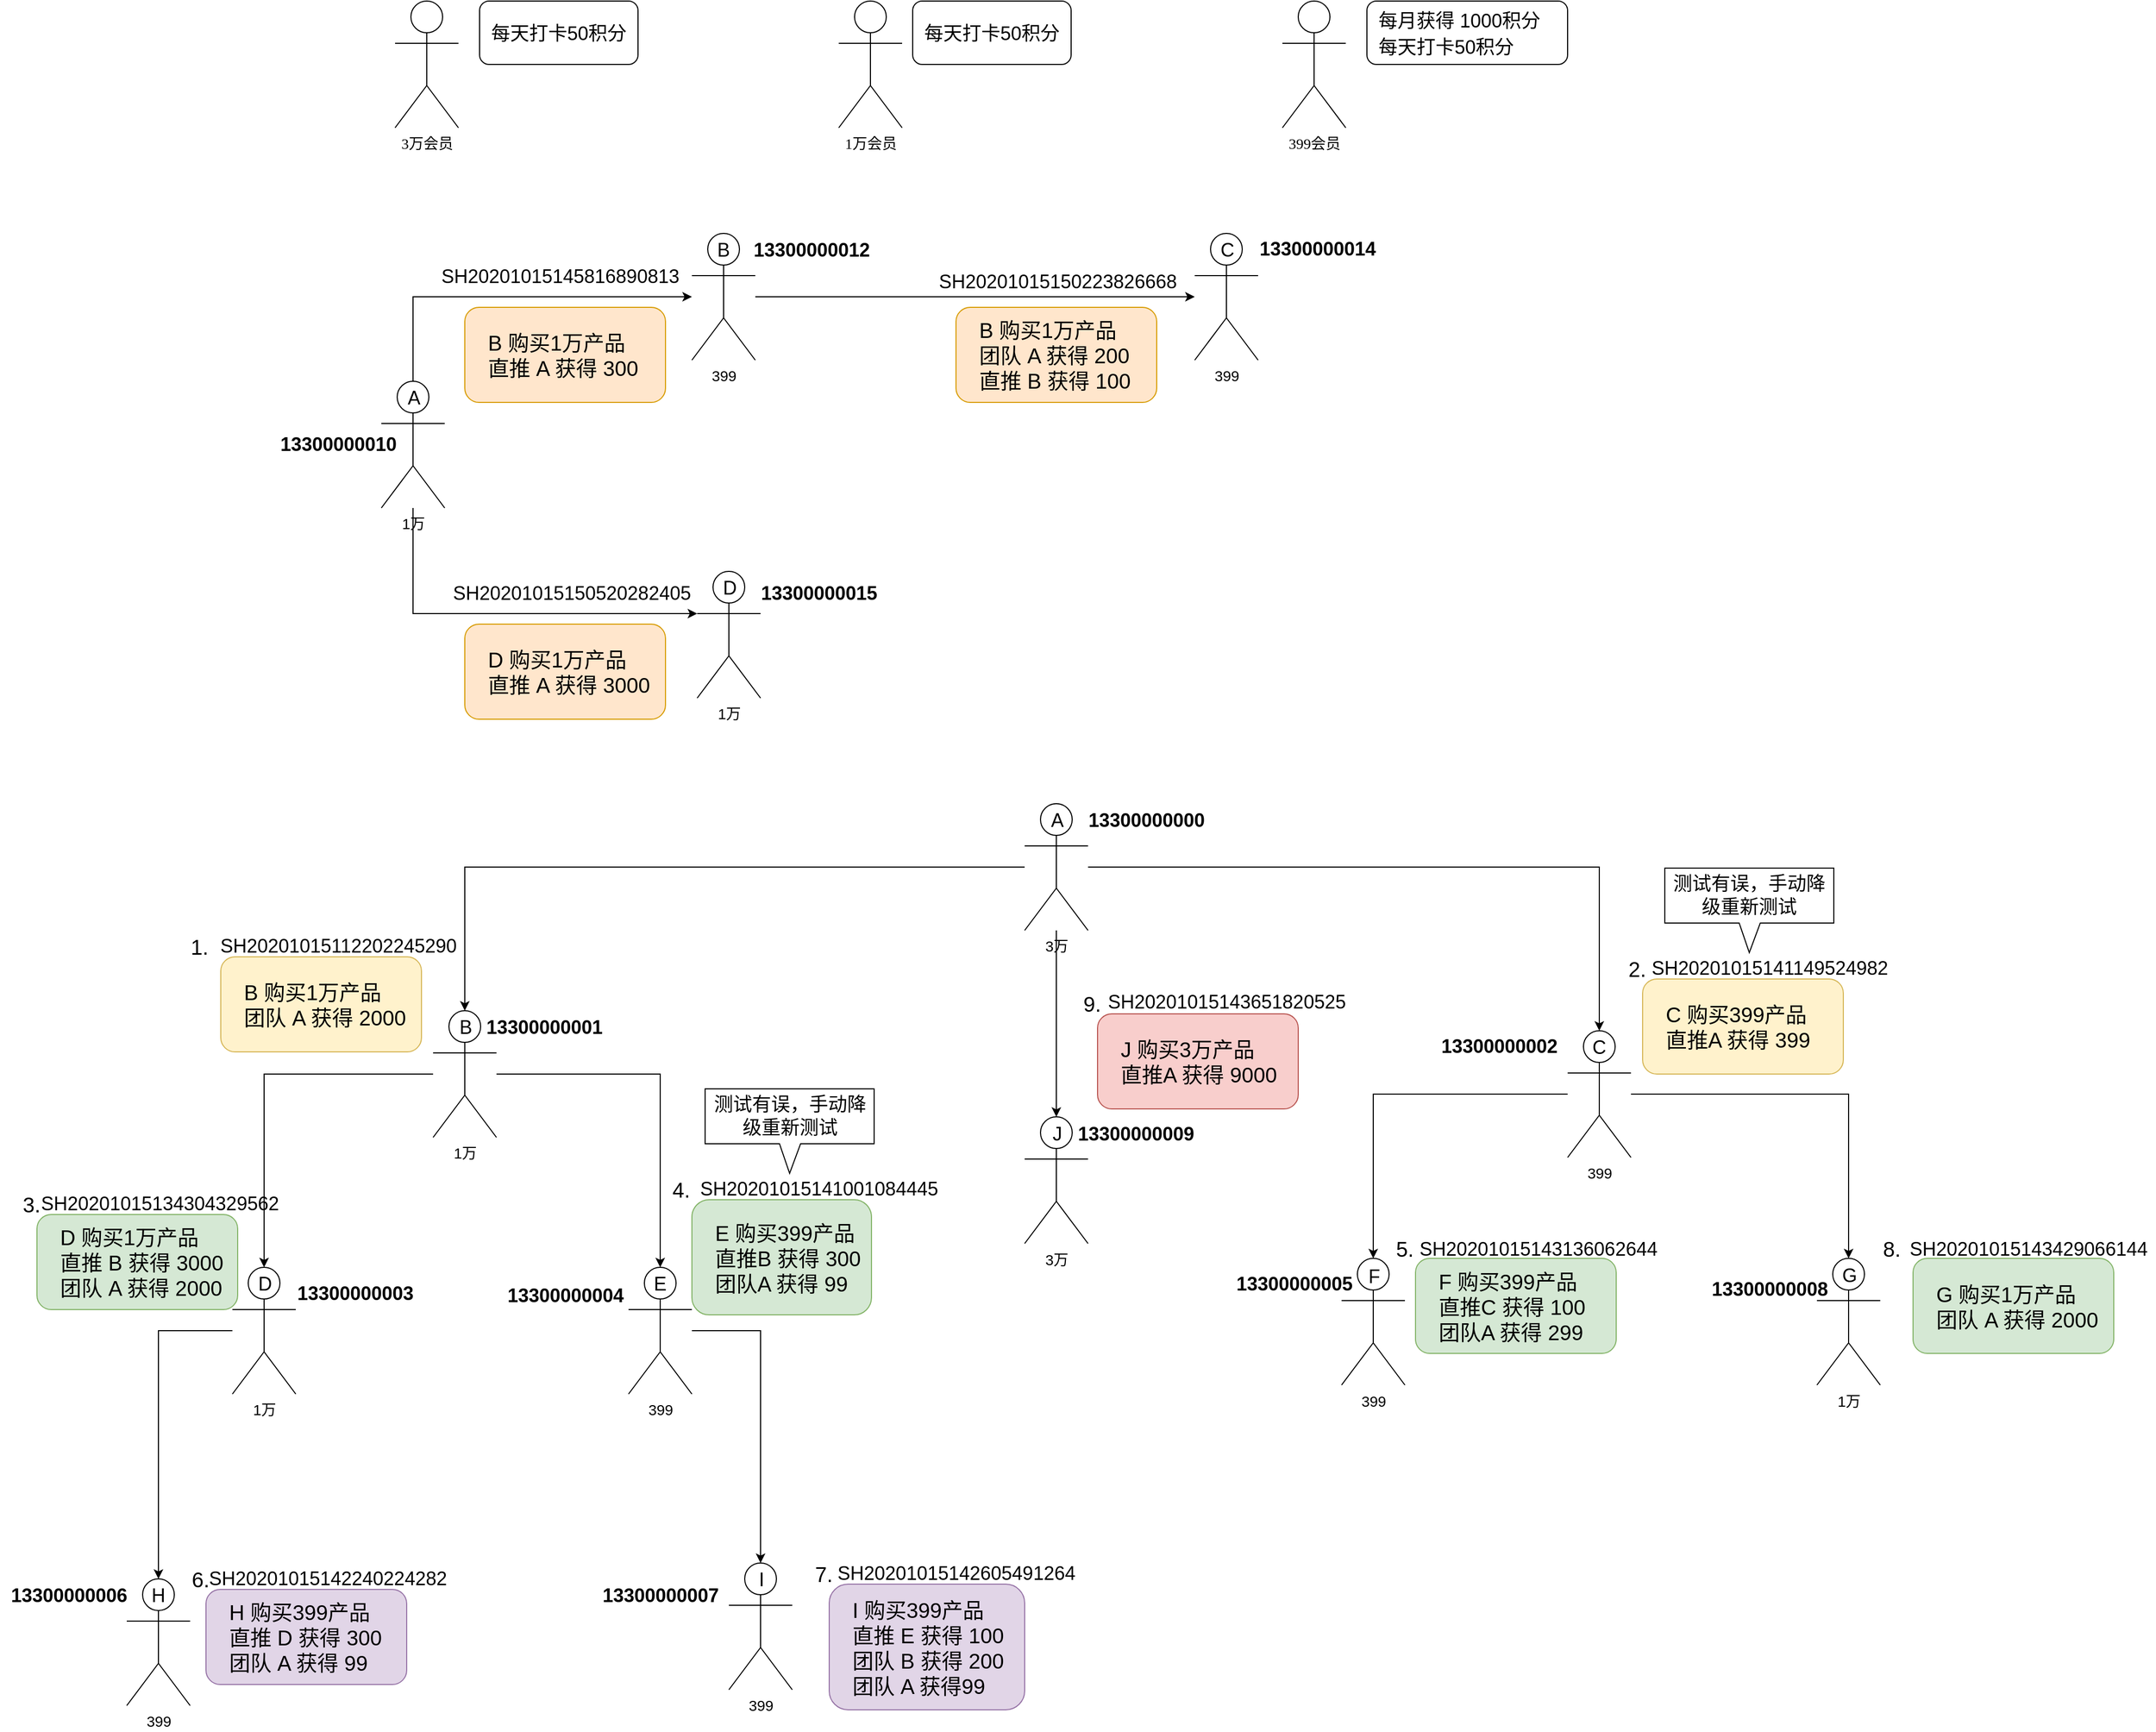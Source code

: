 <mxfile version="13.7.5" type="github">
  <diagram id="7nSo9XSUbkOztDkDhjZS" name="第 1 页">
    <mxGraphModel dx="2249" dy="1345" grid="1" gridSize="10" guides="1" tooltips="1" connect="1" arrows="1" fold="1" page="1" pageScale="1" pageWidth="827" pageHeight="583" math="0" shadow="0">
      <root>
        <mxCell id="0" />
        <mxCell id="1" parent="0" />
        <mxCell id="9olRrJjh9QZigTU5JMxW-1" value="&lt;span lang=&quot;EN-US&quot; style=&quot;font-size: 10.5pt ; font-family: &amp;#34;calibri&amp;#34; , &amp;#34;sans-serif&amp;#34;&quot;&gt;3&lt;/span&gt;&lt;span style=&quot;font-size: 10.5pt&quot;&gt;万会员&lt;/span&gt;" style="shape=umlActor;verticalLabelPosition=bottom;verticalAlign=top;html=1;outlineConnect=0;" parent="1" vertex="1">
          <mxGeometry x="274" y="-480" width="60" height="120" as="geometry" />
        </mxCell>
        <mxCell id="9olRrJjh9QZigTU5JMxW-2" value="&lt;span lang=&quot;EN-US&quot; style=&quot;font-size: 10.5pt ; font-family: &amp;#34;calibri&amp;#34; , &amp;#34;sans-serif&amp;#34;&quot;&gt;1&lt;/span&gt;&lt;span style=&quot;font-size: 10.5pt&quot;&gt;万会员&lt;/span&gt;" style="shape=umlActor;verticalLabelPosition=bottom;verticalAlign=top;html=1;outlineConnect=0;" parent="1" vertex="1">
          <mxGeometry x="694" y="-480" width="60" height="120" as="geometry" />
        </mxCell>
        <mxCell id="9olRrJjh9QZigTU5JMxW-3" value="&lt;span lang=&quot;EN-US&quot; style=&quot;font-size: 10.5pt ; font-family: &amp;#34;calibri&amp;#34; , &amp;#34;sans-serif&amp;#34;&quot;&gt;399&lt;/span&gt;&lt;span style=&quot;font-size: 10.5pt&quot;&gt;会员&lt;/span&gt;" style="shape=umlActor;verticalLabelPosition=bottom;verticalAlign=top;html=1;outlineConnect=0;" parent="1" vertex="1">
          <mxGeometry x="1114" y="-480" width="60" height="120" as="geometry" />
        </mxCell>
        <mxCell id="9olRrJjh9QZigTU5JMxW-47" value="" style="edgeStyle=orthogonalEdgeStyle;rounded=0;orthogonalLoop=1;jettySize=auto;html=1;fontColor=#000000;" parent="1" source="9olRrJjh9QZigTU5JMxW-45" target="9olRrJjh9QZigTU5JMxW-46" edge="1">
          <mxGeometry relative="1" as="geometry" />
        </mxCell>
        <mxCell id="9olRrJjh9QZigTU5JMxW-49" value="" style="edgeStyle=orthogonalEdgeStyle;rounded=0;orthogonalLoop=1;jettySize=auto;html=1;fontColor=#000000;" parent="1" source="9olRrJjh9QZigTU5JMxW-45" target="9olRrJjh9QZigTU5JMxW-48" edge="1">
          <mxGeometry relative="1" as="geometry" />
        </mxCell>
        <mxCell id="MjXQz9QSF1dvT8xX9M8X-8" value="" style="edgeStyle=orthogonalEdgeStyle;rounded=0;orthogonalLoop=1;jettySize=auto;html=1;fontSize=20;fontColor=#000000;" parent="1" source="9olRrJjh9QZigTU5JMxW-45" target="MjXQz9QSF1dvT8xX9M8X-7" edge="1">
          <mxGeometry relative="1" as="geometry" />
        </mxCell>
        <mxCell id="9olRrJjh9QZigTU5JMxW-45" value="&lt;font face=&quot;calibri, sans-serif&quot;&gt;&lt;span style=&quot;font-size: 14px&quot;&gt;3万&lt;/span&gt;&lt;/font&gt;" style="shape=umlActor;verticalLabelPosition=bottom;verticalAlign=top;html=1;outlineConnect=0;" parent="1" vertex="1">
          <mxGeometry x="870" y="280" width="60" height="120" as="geometry" />
        </mxCell>
        <mxCell id="9olRrJjh9QZigTU5JMxW-51" value="" style="edgeStyle=orthogonalEdgeStyle;rounded=0;orthogonalLoop=1;jettySize=auto;html=1;fontColor=#000000;" parent="1" source="9olRrJjh9QZigTU5JMxW-46" target="9olRrJjh9QZigTU5JMxW-50" edge="1">
          <mxGeometry relative="1" as="geometry" />
        </mxCell>
        <mxCell id="9olRrJjh9QZigTU5JMxW-53" value="" style="edgeStyle=orthogonalEdgeStyle;rounded=0;orthogonalLoop=1;jettySize=auto;html=1;fontColor=#000000;" parent="1" source="9olRrJjh9QZigTU5JMxW-46" target="9olRrJjh9QZigTU5JMxW-52" edge="1">
          <mxGeometry relative="1" as="geometry" />
        </mxCell>
        <mxCell id="9olRrJjh9QZigTU5JMxW-46" value="&lt;font face=&quot;calibri, sans-serif&quot;&gt;&lt;span style=&quot;font-size: 14px&quot;&gt;1万&lt;/span&gt;&lt;/font&gt;" style="shape=umlActor;verticalLabelPosition=bottom;verticalAlign=top;html=1;outlineConnect=0;" parent="1" vertex="1">
          <mxGeometry x="310" y="476" width="60" height="120" as="geometry" />
        </mxCell>
        <mxCell id="9olRrJjh9QZigTU5JMxW-55" value="" style="edgeStyle=orthogonalEdgeStyle;rounded=0;orthogonalLoop=1;jettySize=auto;html=1;fontColor=#000000;" parent="1" source="9olRrJjh9QZigTU5JMxW-48" target="9olRrJjh9QZigTU5JMxW-54" edge="1">
          <mxGeometry relative="1" as="geometry" />
        </mxCell>
        <mxCell id="9olRrJjh9QZigTU5JMxW-57" value="" style="edgeStyle=orthogonalEdgeStyle;rounded=0;orthogonalLoop=1;jettySize=auto;html=1;fontColor=#000000;" parent="1" source="9olRrJjh9QZigTU5JMxW-48" target="9olRrJjh9QZigTU5JMxW-56" edge="1">
          <mxGeometry relative="1" as="geometry" />
        </mxCell>
        <mxCell id="9olRrJjh9QZigTU5JMxW-48" value="&lt;font face=&quot;calibri, sans-serif&quot;&gt;&lt;span style=&quot;font-size: 14px&quot;&gt;399&lt;/span&gt;&lt;/font&gt;" style="shape=umlActor;verticalLabelPosition=bottom;verticalAlign=top;html=1;outlineConnect=0;" parent="1" vertex="1">
          <mxGeometry x="1384" y="495" width="60" height="120" as="geometry" />
        </mxCell>
        <mxCell id="9olRrJjh9QZigTU5JMxW-59" value="" style="edgeStyle=orthogonalEdgeStyle;rounded=0;orthogonalLoop=1;jettySize=auto;html=1;fontColor=#000000;" parent="1" source="9olRrJjh9QZigTU5JMxW-50" target="9olRrJjh9QZigTU5JMxW-58" edge="1">
          <mxGeometry relative="1" as="geometry" />
        </mxCell>
        <mxCell id="9olRrJjh9QZigTU5JMxW-50" value="&lt;font face=&quot;calibri, sans-serif&quot;&gt;&lt;span style=&quot;font-size: 14px&quot;&gt;1万&lt;/span&gt;&lt;/font&gt;" style="shape=umlActor;verticalLabelPosition=bottom;verticalAlign=top;html=1;outlineConnect=0;" parent="1" vertex="1">
          <mxGeometry x="120" y="719" width="60" height="120" as="geometry" />
        </mxCell>
        <mxCell id="9olRrJjh9QZigTU5JMxW-90" value="" style="edgeStyle=orthogonalEdgeStyle;rounded=0;orthogonalLoop=1;jettySize=auto;html=1;fontSize=20;fontColor=#000000;" parent="1" source="9olRrJjh9QZigTU5JMxW-52" target="9olRrJjh9QZigTU5JMxW-89" edge="1">
          <mxGeometry relative="1" as="geometry" />
        </mxCell>
        <mxCell id="9olRrJjh9QZigTU5JMxW-52" value="&lt;font face=&quot;calibri, sans-serif&quot;&gt;&lt;span style=&quot;font-size: 14px&quot;&gt;399&lt;/span&gt;&lt;/font&gt;" style="shape=umlActor;verticalLabelPosition=bottom;verticalAlign=top;html=1;outlineConnect=0;" parent="1" vertex="1">
          <mxGeometry x="495" y="719" width="60" height="120" as="geometry" />
        </mxCell>
        <mxCell id="9olRrJjh9QZigTU5JMxW-54" value="&lt;font face=&quot;calibri, sans-serif&quot;&gt;&lt;span style=&quot;font-size: 14px&quot;&gt;399&lt;/span&gt;&lt;/font&gt;" style="shape=umlActor;verticalLabelPosition=bottom;verticalAlign=top;html=1;outlineConnect=0;" parent="1" vertex="1">
          <mxGeometry x="1170" y="710.5" width="60" height="120" as="geometry" />
        </mxCell>
        <mxCell id="9olRrJjh9QZigTU5JMxW-56" value="&lt;font face=&quot;calibri, sans-serif&quot;&gt;&lt;span style=&quot;font-size: 14px&quot;&gt;1万&lt;/span&gt;&lt;/font&gt;" style="shape=umlActor;verticalLabelPosition=bottom;verticalAlign=top;html=1;outlineConnect=0;" parent="1" vertex="1">
          <mxGeometry x="1620" y="710.5" width="60" height="120" as="geometry" />
        </mxCell>
        <mxCell id="9olRrJjh9QZigTU5JMxW-58" value="&lt;font face=&quot;calibri, sans-serif&quot;&gt;&lt;span style=&quot;font-size: 14px&quot;&gt;399&lt;/span&gt;&lt;/font&gt;" style="shape=umlActor;verticalLabelPosition=bottom;verticalAlign=top;html=1;outlineConnect=0;" parent="1" vertex="1">
          <mxGeometry x="20" y="1014" width="60" height="120" as="geometry" />
        </mxCell>
        <mxCell id="9olRrJjh9QZigTU5JMxW-60" value="&lt;font style=&quot;font-size: 18px&quot;&gt;H&lt;/font&gt;" style="text;html=1;strokeColor=none;fillColor=none;align=center;verticalAlign=middle;whiteSpace=wrap;rounded=0;labelBackgroundColor=none;fontColor=#000000;" parent="1" vertex="1">
          <mxGeometry x="30" y="1020" width="40" height="20" as="geometry" />
        </mxCell>
        <mxCell id="9olRrJjh9QZigTU5JMxW-61" value="&lt;span style=&quot;font-size: 18px&quot;&gt;D&lt;/span&gt;" style="text;html=1;strokeColor=none;fillColor=none;align=center;verticalAlign=middle;whiteSpace=wrap;rounded=0;labelBackgroundColor=none;fontColor=#000000;" parent="1" vertex="1">
          <mxGeometry x="131" y="725" width="40" height="20" as="geometry" />
        </mxCell>
        <mxCell id="9olRrJjh9QZigTU5JMxW-62" value="&lt;span style=&quot;font-size: 18px&quot;&gt;E&lt;/span&gt;" style="text;html=1;strokeColor=none;fillColor=none;align=center;verticalAlign=middle;whiteSpace=wrap;rounded=0;labelBackgroundColor=none;fontColor=#000000;" parent="1" vertex="1">
          <mxGeometry x="505" y="725" width="40" height="20" as="geometry" />
        </mxCell>
        <mxCell id="9olRrJjh9QZigTU5JMxW-63" value="&lt;span style=&quot;font-size: 18px&quot;&gt;F&lt;/span&gt;" style="text;html=1;strokeColor=none;fillColor=none;align=center;verticalAlign=middle;whiteSpace=wrap;rounded=0;labelBackgroundColor=none;fontColor=#000000;" parent="1" vertex="1">
          <mxGeometry x="1181" y="717.5" width="40" height="20" as="geometry" />
        </mxCell>
        <mxCell id="9olRrJjh9QZigTU5JMxW-64" value="&lt;span style=&quot;font-size: 18px&quot;&gt;G&lt;/span&gt;" style="text;html=1;strokeColor=none;fillColor=none;align=center;verticalAlign=middle;whiteSpace=wrap;rounded=0;labelBackgroundColor=none;fontColor=#000000;" parent="1" vertex="1">
          <mxGeometry x="1631" y="716.5" width="40" height="20" as="geometry" />
        </mxCell>
        <mxCell id="9olRrJjh9QZigTU5JMxW-65" value="&lt;span style=&quot;font-size: 18px&quot;&gt;B&lt;/span&gt;" style="text;html=1;strokeColor=none;fillColor=none;align=center;verticalAlign=middle;whiteSpace=wrap;rounded=0;labelBackgroundColor=none;fontColor=#000000;" parent="1" vertex="1">
          <mxGeometry x="321" y="482" width="40" height="20" as="geometry" />
        </mxCell>
        <mxCell id="9olRrJjh9QZigTU5JMxW-66" value="&lt;span style=&quot;font-size: 18px&quot;&gt;C&lt;/span&gt;" style="text;html=1;strokeColor=none;fillColor=none;align=center;verticalAlign=middle;whiteSpace=wrap;rounded=0;labelBackgroundColor=none;fontColor=#000000;" parent="1" vertex="1">
          <mxGeometry x="1394" y="501" width="40" height="20" as="geometry" />
        </mxCell>
        <mxCell id="9olRrJjh9QZigTU5JMxW-67" value="&lt;span style=&quot;font-size: 18px&quot;&gt;A&lt;/span&gt;" style="text;html=1;strokeColor=none;fillColor=none;align=center;verticalAlign=middle;whiteSpace=wrap;rounded=0;labelBackgroundColor=none;fontColor=#000000;" parent="1" vertex="1">
          <mxGeometry x="881" y="286" width="40" height="20" as="geometry" />
        </mxCell>
        <mxCell id="9olRrJjh9QZigTU5JMxW-77" value="B 购买1万产品&lt;br&gt;团队 A 获得 2000" style="rounded=1;whiteSpace=wrap;html=1;labelBackgroundColor=none;fillColor=#fff2cc;align=left;fontSize=20;spacingLeft=20;strokeColor=#d6b656;" parent="1" vertex="1">
          <mxGeometry x="109" y="425" width="190" height="90" as="geometry" />
        </mxCell>
        <mxCell id="9olRrJjh9QZigTU5JMxW-78" value="1." style="text;html=1;strokeColor=none;fillColor=none;align=center;verticalAlign=middle;whiteSpace=wrap;rounded=0;labelBackgroundColor=none;fontSize=20;fontColor=#000000;" parent="1" vertex="1">
          <mxGeometry x="69" y="405" width="40" height="20" as="geometry" />
        </mxCell>
        <mxCell id="9olRrJjh9QZigTU5JMxW-79" value="C 购买399产品&lt;br&gt;直推A 获得 399" style="rounded=1;whiteSpace=wrap;html=1;labelBackgroundColor=none;fillColor=#fff2cc;align=left;fontSize=20;spacingLeft=20;strokeColor=#d6b656;" parent="1" vertex="1">
          <mxGeometry x="1455" y="446" width="190" height="90" as="geometry" />
        </mxCell>
        <mxCell id="9olRrJjh9QZigTU5JMxW-80" value="2." style="text;html=1;strokeColor=none;fillColor=none;align=center;verticalAlign=middle;whiteSpace=wrap;rounded=0;labelBackgroundColor=none;fontSize=20;fontColor=#000000;" parent="1" vertex="1">
          <mxGeometry x="1430" y="426" width="40" height="20" as="geometry" />
        </mxCell>
        <mxCell id="9olRrJjh9QZigTU5JMxW-81" value="E 购买399产品&lt;br&gt;直推B 获得 300&lt;br&gt;团队A 获得 99" style="rounded=1;whiteSpace=wrap;html=1;labelBackgroundColor=none;fillColor=#d5e8d4;align=left;fontSize=20;spacingLeft=20;strokeColor=#82b366;" parent="1" vertex="1">
          <mxGeometry x="555" y="655" width="170" height="109" as="geometry" />
        </mxCell>
        <mxCell id="9olRrJjh9QZigTU5JMxW-82" value="4." style="text;html=1;strokeColor=none;fillColor=none;align=center;verticalAlign=middle;whiteSpace=wrap;rounded=0;labelBackgroundColor=none;fontSize=20;fontColor=#000000;" parent="1" vertex="1">
          <mxGeometry x="525" y="635" width="40" height="20" as="geometry" />
        </mxCell>
        <mxCell id="9olRrJjh9QZigTU5JMxW-83" value="D 购买1万产品&lt;br&gt;直推 B 获得 3000&lt;br&gt;团队 A 获得 2000" style="rounded=1;whiteSpace=wrap;html=1;labelBackgroundColor=none;fillColor=#d5e8d4;align=left;fontSize=20;spacingLeft=20;strokeColor=#82b366;" parent="1" vertex="1">
          <mxGeometry x="-65" y="669" width="190" height="90" as="geometry" />
        </mxCell>
        <mxCell id="9olRrJjh9QZigTU5JMxW-84" value="3." style="text;html=1;strokeColor=none;fillColor=none;align=center;verticalAlign=middle;whiteSpace=wrap;rounded=0;labelBackgroundColor=none;fontSize=20;fontColor=#000000;" parent="1" vertex="1">
          <mxGeometry x="-90" y="649" width="40" height="20" as="geometry" />
        </mxCell>
        <mxCell id="9olRrJjh9QZigTU5JMxW-85" value="F 购买399产品&lt;br&gt;直推C 获得 100&lt;br&gt;团队A 获得 299" style="rounded=1;whiteSpace=wrap;html=1;labelBackgroundColor=none;fillColor=#d5e8d4;align=left;fontSize=20;spacingLeft=20;strokeColor=#82b366;" parent="1" vertex="1">
          <mxGeometry x="1240" y="710.5" width="190" height="90" as="geometry" />
        </mxCell>
        <mxCell id="9olRrJjh9QZigTU5JMxW-86" value="5." style="text;html=1;strokeColor=none;fillColor=none;align=center;verticalAlign=middle;whiteSpace=wrap;rounded=0;labelBackgroundColor=none;fontSize=20;fontColor=#000000;" parent="1" vertex="1">
          <mxGeometry x="1210" y="690.5" width="40" height="20" as="geometry" />
        </mxCell>
        <mxCell id="9olRrJjh9QZigTU5JMxW-87" value="H 购买399产品&lt;br&gt;直推 D 获得 300&lt;br&gt;团队 A 获得 99" style="rounded=1;whiteSpace=wrap;html=1;labelBackgroundColor=none;fillColor=#e1d5e7;align=left;fontSize=20;spacingLeft=20;strokeColor=#9673a6;" parent="1" vertex="1">
          <mxGeometry x="95" y="1024" width="190" height="90" as="geometry" />
        </mxCell>
        <mxCell id="9olRrJjh9QZigTU5JMxW-88" value="6." style="text;html=1;strokeColor=none;fillColor=none;align=center;verticalAlign=middle;whiteSpace=wrap;rounded=0;labelBackgroundColor=none;fontSize=20;fontColor=#000000;" parent="1" vertex="1">
          <mxGeometry x="70" y="1004" width="40" height="20" as="geometry" />
        </mxCell>
        <mxCell id="9olRrJjh9QZigTU5JMxW-89" value="&lt;font face=&quot;calibri, sans-serif&quot;&gt;&lt;span style=&quot;font-size: 14px&quot;&gt;399&lt;/span&gt;&lt;/font&gt;" style="shape=umlActor;verticalLabelPosition=bottom;verticalAlign=top;html=1;outlineConnect=0;" parent="1" vertex="1">
          <mxGeometry x="590" y="999" width="60" height="120" as="geometry" />
        </mxCell>
        <mxCell id="9olRrJjh9QZigTU5JMxW-91" value="&lt;span style=&quot;font-size: 18px&quot;&gt;I&lt;/span&gt;" style="text;html=1;strokeColor=none;fillColor=none;align=center;verticalAlign=middle;whiteSpace=wrap;rounded=0;labelBackgroundColor=none;fontColor=#000000;" parent="1" vertex="1">
          <mxGeometry x="601" y="1005" width="40" height="20" as="geometry" />
        </mxCell>
        <mxCell id="9olRrJjh9QZigTU5JMxW-92" value="I 购买399产品&lt;br&gt;直推 E 获得 100&lt;br&gt;团队 B 获得 200&lt;br&gt;团队 A 获得99" style="rounded=1;whiteSpace=wrap;html=1;labelBackgroundColor=none;fillColor=#e1d5e7;align=left;fontSize=20;spacingLeft=20;strokeColor=#9673a6;" parent="1" vertex="1">
          <mxGeometry x="685" y="1019" width="185" height="119" as="geometry" />
        </mxCell>
        <mxCell id="9olRrJjh9QZigTU5JMxW-93" value="7." style="text;html=1;strokeColor=none;fillColor=none;align=center;verticalAlign=middle;whiteSpace=wrap;rounded=0;labelBackgroundColor=none;fontSize=20;fontColor=#000000;" parent="1" vertex="1">
          <mxGeometry x="660" y="999" width="40" height="20" as="geometry" />
        </mxCell>
        <mxCell id="MjXQz9QSF1dvT8xX9M8X-2" value="&lt;span style=&quot;font-size: 18px&quot;&gt;每天打卡50积分&lt;/span&gt;" style="rounded=1;whiteSpace=wrap;html=1;labelBackgroundColor=none;fillColor=#FFFFFF;fontSize=20;fontColor=#000000;align=left;spacingTop=0;spacingLeft=9;" parent="1" vertex="1">
          <mxGeometry x="764" y="-480" width="150" height="60" as="geometry" />
        </mxCell>
        <mxCell id="MjXQz9QSF1dvT8xX9M8X-3" value="&lt;font style=&quot;font-size: 18px&quot;&gt;每月获得&amp;nbsp;&lt;/font&gt;&lt;span style=&quot;font-size: 18px ; text-indent: 0cm&quot;&gt;1000积分&lt;/span&gt;&lt;span style=&quot;font-size: 18px&quot;&gt;&lt;br&gt;每天打卡50积分&lt;/span&gt;" style="rounded=1;whiteSpace=wrap;html=1;labelBackgroundColor=none;fillColor=#FFFFFF;fontSize=20;fontColor=#000000;align=left;spacingTop=0;spacingLeft=9;" parent="1" vertex="1">
          <mxGeometry x="1194" y="-480" width="190" height="60" as="geometry" />
        </mxCell>
        <mxCell id="MjXQz9QSF1dvT8xX9M8X-4" value="&lt;span style=&quot;font-size: 18px&quot;&gt;每天打卡50积分&lt;/span&gt;" style="rounded=1;whiteSpace=wrap;html=1;labelBackgroundColor=none;fillColor=#FFFFFF;fontSize=20;fontColor=#000000;align=left;spacingTop=0;spacingLeft=9;" parent="1" vertex="1">
          <mxGeometry x="354" y="-480" width="150" height="60" as="geometry" />
        </mxCell>
        <mxCell id="MjXQz9QSF1dvT8xX9M8X-5" value="G 购买1万产品&lt;br&gt;团队 A 获得 2000" style="rounded=1;whiteSpace=wrap;html=1;labelBackgroundColor=none;fillColor=#d5e8d4;align=left;fontSize=20;spacingLeft=20;strokeColor=#82b366;" parent="1" vertex="1">
          <mxGeometry x="1711" y="710.5" width="190" height="90" as="geometry" />
        </mxCell>
        <mxCell id="MjXQz9QSF1dvT8xX9M8X-6" value="8." style="text;html=1;strokeColor=none;fillColor=none;align=center;verticalAlign=middle;whiteSpace=wrap;rounded=0;labelBackgroundColor=none;fontSize=20;fontColor=#000000;" parent="1" vertex="1">
          <mxGeometry x="1671" y="690.5" width="40" height="20" as="geometry" />
        </mxCell>
        <mxCell id="MjXQz9QSF1dvT8xX9M8X-7" value="&lt;font face=&quot;calibri, sans-serif&quot;&gt;&lt;span style=&quot;font-size: 14px&quot;&gt;3万&lt;/span&gt;&lt;/font&gt;" style="shape=umlActor;verticalLabelPosition=bottom;verticalAlign=top;html=1;outlineConnect=0;" parent="1" vertex="1">
          <mxGeometry x="870" y="576.5" width="60" height="120" as="geometry" />
        </mxCell>
        <mxCell id="MjXQz9QSF1dvT8xX9M8X-10" value="J 购买3万产品&lt;br&gt;直推A 获得 9000" style="rounded=1;whiteSpace=wrap;html=1;labelBackgroundColor=none;fillColor=#f8cecc;align=left;fontSize=20;spacingLeft=20;strokeColor=#b85450;" parent="1" vertex="1">
          <mxGeometry x="939" y="479" width="190" height="90" as="geometry" />
        </mxCell>
        <mxCell id="MjXQz9QSF1dvT8xX9M8X-11" value="9." style="text;html=1;strokeColor=none;fillColor=none;align=center;verticalAlign=middle;whiteSpace=wrap;rounded=0;labelBackgroundColor=none;fontSize=20;fontColor=#000000;" parent="1" vertex="1">
          <mxGeometry x="914" y="459" width="40" height="20" as="geometry" />
        </mxCell>
        <mxCell id="MjXQz9QSF1dvT8xX9M8X-12" value="&lt;span style=&quot;font-size: 18px&quot;&gt;J&lt;/span&gt;" style="text;html=1;strokeColor=none;fillColor=none;align=center;verticalAlign=middle;whiteSpace=wrap;rounded=0;labelBackgroundColor=none;fontColor=#000000;" parent="1" vertex="1">
          <mxGeometry x="881" y="582.5" width="40" height="20" as="geometry" />
        </mxCell>
        <mxCell id="4uzBJFD4xRu4iT5XEhBd-1" value="13300000000" style="text;html=1;align=center;verticalAlign=middle;resizable=0;points=[];autosize=1;fontSize=18;fontStyle=1" vertex="1" parent="1">
          <mxGeometry x="920" y="281" width="130" height="30" as="geometry" />
        </mxCell>
        <mxCell id="4uzBJFD4xRu4iT5XEhBd-2" value="13300000001" style="text;html=1;align=center;verticalAlign=middle;resizable=0;points=[];autosize=1;fontSize=18;fontStyle=1" vertex="1" parent="1">
          <mxGeometry x="350" y="477" width="130" height="30" as="geometry" />
        </mxCell>
        <mxCell id="4uzBJFD4xRu4iT5XEhBd-3" value="13300000002" style="text;html=1;align=center;verticalAlign=middle;resizable=0;points=[];autosize=1;fontSize=18;fontStyle=1" vertex="1" parent="1">
          <mxGeometry x="1254" y="495" width="130" height="30" as="geometry" />
        </mxCell>
        <mxCell id="4uzBJFD4xRu4iT5XEhBd-4" value="13300000003" style="text;html=1;align=center;verticalAlign=middle;resizable=0;points=[];autosize=1;fontSize=18;fontStyle=1" vertex="1" parent="1">
          <mxGeometry x="171" y="729" width="130" height="30" as="geometry" />
        </mxCell>
        <mxCell id="4uzBJFD4xRu4iT5XEhBd-5" value=" SH20201015112202245290                                                                                " style="text;html=1;align=center;verticalAlign=middle;resizable=0;points=[];autosize=1;fontSize=18;" vertex="1" parent="1">
          <mxGeometry x="100" y="400" width="240" height="30" as="geometry" />
        </mxCell>
        <mxCell id="4uzBJFD4xRu4iT5XEhBd-6" value="  SH20201015141149524982                                                                                " style="text;html=1;align=center;verticalAlign=middle;resizable=0;points=[];autosize=1;fontSize=18;" vertex="1" parent="1">
          <mxGeometry x="1455" y="421" width="240" height="30" as="geometry" />
        </mxCell>
        <mxCell id="4uzBJFD4xRu4iT5XEhBd-7" value="SH20201015134304329562                                                                                " style="text;html=1;align=center;verticalAlign=middle;resizable=0;points=[];autosize=1;fontSize=18;" vertex="1" parent="1">
          <mxGeometry x="-69" y="644" width="240" height="30" as="geometry" />
        </mxCell>
        <mxCell id="4uzBJFD4xRu4iT5XEhBd-8" value="&lt;span style=&quot;font-weight: 700&quot;&gt;13300000004&lt;/span&gt;" style="text;html=1;align=center;verticalAlign=middle;resizable=0;points=[];autosize=1;fontSize=18;" vertex="1" parent="1">
          <mxGeometry x="370" y="730.5" width="130" height="30" as="geometry" />
        </mxCell>
        <mxCell id="4uzBJFD4xRu4iT5XEhBd-9" value="SH20201015141001084445                                                                                " style="text;html=1;align=center;verticalAlign=middle;resizable=0;points=[];autosize=1;fontSize=18;" vertex="1" parent="1">
          <mxGeometry x="555" y="630" width="240" height="30" as="geometry" />
        </mxCell>
        <mxCell id="4uzBJFD4xRu4iT5XEhBd-10" value="测试有误，手动降级重新测试" style="shape=callout;whiteSpace=wrap;html=1;perimeter=calloutPerimeter;fontSize=18;size=28;position=0.44;" vertex="1" parent="1">
          <mxGeometry x="567.5" y="550" width="160" height="80" as="geometry" />
        </mxCell>
        <mxCell id="4uzBJFD4xRu4iT5XEhBd-11" value="测试有误，手动降级重新测试" style="shape=callout;whiteSpace=wrap;html=1;perimeter=calloutPerimeter;fontSize=18;size=28;position=0.44;" vertex="1" parent="1">
          <mxGeometry x="1476" y="341" width="160" height="80" as="geometry" />
        </mxCell>
        <mxCell id="4uzBJFD4xRu4iT5XEhBd-12" value="13300000006" style="text;html=1;align=center;verticalAlign=middle;resizable=0;points=[];autosize=1;fontSize=18;fontStyle=1" vertex="1" parent="1">
          <mxGeometry x="-100" y="1015" width="130" height="30" as="geometry" />
        </mxCell>
        <mxCell id="4uzBJFD4xRu4iT5XEhBd-13" value=" SH20201015142240224282" style="text;html=1;align=center;verticalAlign=middle;resizable=0;points=[];autosize=1;fontSize=18;" vertex="1" parent="1">
          <mxGeometry x="90" y="999" width="240" height="30" as="geometry" />
        </mxCell>
        <mxCell id="4uzBJFD4xRu4iT5XEhBd-14" value="13300000007" style="text;html=1;align=center;verticalAlign=middle;resizable=0;points=[];autosize=1;fontSize=18;fontStyle=1" vertex="1" parent="1">
          <mxGeometry x="460" y="1015" width="130" height="30" as="geometry" />
        </mxCell>
        <mxCell id="4uzBJFD4xRu4iT5XEhBd-15" value="SH20201015142605491264                                                                                " style="text;html=1;align=center;verticalAlign=middle;resizable=0;points=[];autosize=1;fontSize=18;" vertex="1" parent="1">
          <mxGeometry x="685" y="994" width="240" height="30" as="geometry" />
        </mxCell>
        <mxCell id="4uzBJFD4xRu4iT5XEhBd-16" value="13300000005" style="text;html=1;align=center;verticalAlign=middle;resizable=0;points=[];autosize=1;fontSize=18;fontStyle=1" vertex="1" parent="1">
          <mxGeometry x="1060" y="720" width="130" height="30" as="geometry" />
        </mxCell>
        <mxCell id="4uzBJFD4xRu4iT5XEhBd-17" value=" SH20201015143136062644" style="text;html=1;align=center;verticalAlign=middle;resizable=0;points=[];autosize=1;fontSize=18;" vertex="1" parent="1">
          <mxGeometry x="1236" y="686.5" width="240" height="30" as="geometry" />
        </mxCell>
        <mxCell id="4uzBJFD4xRu4iT5XEhBd-18" value="13300000008" style="text;html=1;align=center;verticalAlign=middle;resizable=0;points=[];autosize=1;fontSize=18;fontStyle=1" vertex="1" parent="1">
          <mxGeometry x="1510" y="725" width="130" height="30" as="geometry" />
        </mxCell>
        <mxCell id="4uzBJFD4xRu4iT5XEhBd-19" value=" SH20201015143429066144" style="text;html=1;align=center;verticalAlign=middle;resizable=0;points=[];autosize=1;fontSize=18;" vertex="1" parent="1">
          <mxGeometry x="1700" y="686.5" width="240" height="30" as="geometry" />
        </mxCell>
        <mxCell id="4uzBJFD4xRu4iT5XEhBd-20" value="13300000009" style="text;html=1;align=center;verticalAlign=middle;resizable=0;points=[];autosize=1;fontSize=18;fontStyle=1" vertex="1" parent="1">
          <mxGeometry x="910" y="577.5" width="130" height="30" as="geometry" />
        </mxCell>
        <mxCell id="4uzBJFD4xRu4iT5XEhBd-21" value=" SH20201015143651820525" style="text;html=1;align=center;verticalAlign=middle;resizable=0;points=[];autosize=1;fontSize=18;" vertex="1" parent="1">
          <mxGeometry x="941" y="453" width="240" height="30" as="geometry" />
        </mxCell>
        <mxCell id="4uzBJFD4xRu4iT5XEhBd-27" value="" style="edgeStyle=orthogonalEdgeStyle;rounded=0;orthogonalLoop=1;jettySize=auto;html=1;fontSize=18;" edge="1" parent="1" source="4uzBJFD4xRu4iT5XEhBd-24" target="4uzBJFD4xRu4iT5XEhBd-26">
          <mxGeometry relative="1" as="geometry">
            <Array as="points">
              <mxPoint x="291" y="-200" />
            </Array>
          </mxGeometry>
        </mxCell>
        <mxCell id="4uzBJFD4xRu4iT5XEhBd-33" value="" style="edgeStyle=orthogonalEdgeStyle;rounded=0;orthogonalLoop=1;jettySize=auto;html=1;fontSize=18;" edge="1" parent="1" source="4uzBJFD4xRu4iT5XEhBd-24" target="4uzBJFD4xRu4iT5XEhBd-32">
          <mxGeometry relative="1" as="geometry">
            <Array as="points">
              <mxPoint x="291" y="100" />
            </Array>
          </mxGeometry>
        </mxCell>
        <mxCell id="4uzBJFD4xRu4iT5XEhBd-24" value="&lt;font face=&quot;calibri, sans-serif&quot;&gt;&lt;span style=&quot;font-size: 14px&quot;&gt;1万&lt;/span&gt;&lt;/font&gt;" style="shape=umlActor;verticalLabelPosition=bottom;verticalAlign=top;html=1;outlineConnect=0;" vertex="1" parent="1">
          <mxGeometry x="261" y="-120" width="60" height="120" as="geometry" />
        </mxCell>
        <mxCell id="4uzBJFD4xRu4iT5XEhBd-25" value="13300000010" style="text;html=1;align=center;verticalAlign=middle;resizable=0;points=[];autosize=1;fontSize=18;fontStyle=1" vertex="1" parent="1">
          <mxGeometry x="155" y="-75" width="130" height="30" as="geometry" />
        </mxCell>
        <mxCell id="4uzBJFD4xRu4iT5XEhBd-29" value="" style="edgeStyle=orthogonalEdgeStyle;rounded=0;orthogonalLoop=1;jettySize=auto;html=1;fontSize=18;" edge="1" parent="1" source="4uzBJFD4xRu4iT5XEhBd-26" target="4uzBJFD4xRu4iT5XEhBd-28">
          <mxGeometry relative="1" as="geometry" />
        </mxCell>
        <mxCell id="4uzBJFD4xRu4iT5XEhBd-26" value="&lt;font face=&quot;calibri, sans-serif&quot;&gt;&lt;span style=&quot;font-size: 14px&quot;&gt;399&lt;/span&gt;&lt;/font&gt;" style="shape=umlActor;verticalLabelPosition=bottom;verticalAlign=top;html=1;outlineConnect=0;" vertex="1" parent="1">
          <mxGeometry x="555" y="-260" width="60" height="120" as="geometry" />
        </mxCell>
        <mxCell id="4uzBJFD4xRu4iT5XEhBd-28" value="&lt;font face=&quot;calibri, sans-serif&quot;&gt;&lt;span style=&quot;font-size: 14px&quot;&gt;399&lt;/span&gt;&lt;/font&gt;" style="shape=umlActor;verticalLabelPosition=bottom;verticalAlign=top;html=1;outlineConnect=0;" vertex="1" parent="1">
          <mxGeometry x="1031" y="-260" width="60" height="120" as="geometry" />
        </mxCell>
        <mxCell id="4uzBJFD4xRu4iT5XEhBd-32" value="&lt;font face=&quot;calibri, sans-serif&quot;&gt;&lt;span style=&quot;font-size: 14px&quot;&gt;1万&lt;/span&gt;&lt;/font&gt;" style="shape=umlActor;verticalLabelPosition=bottom;verticalAlign=top;html=1;outlineConnect=0;" vertex="1" parent="1">
          <mxGeometry x="560" y="60" width="60" height="120" as="geometry" />
        </mxCell>
        <mxCell id="4uzBJFD4xRu4iT5XEhBd-34" value="D 购买1万产品&lt;br&gt;直推 A 获得 3000" style="rounded=1;whiteSpace=wrap;html=1;labelBackgroundColor=none;fillColor=#ffe6cc;align=left;fontSize=20;spacingLeft=20;strokeColor=#d79b00;" vertex="1" parent="1">
          <mxGeometry x="340" y="110" width="190" height="90" as="geometry" />
        </mxCell>
        <mxCell id="4uzBJFD4xRu4iT5XEhBd-35" value="&lt;span style=&quot;font-size: 18px&quot;&gt;A&lt;/span&gt;" style="text;html=1;strokeColor=none;fillColor=none;align=center;verticalAlign=middle;whiteSpace=wrap;rounded=0;labelBackgroundColor=none;fontColor=#000000;" vertex="1" parent="1">
          <mxGeometry x="272" y="-114" width="40" height="20" as="geometry" />
        </mxCell>
        <mxCell id="4uzBJFD4xRu4iT5XEhBd-36" value="&lt;span style=&quot;font-size: 18px&quot;&gt;C&lt;/span&gt;" style="text;html=1;strokeColor=none;fillColor=none;align=center;verticalAlign=middle;whiteSpace=wrap;rounded=0;labelBackgroundColor=none;fontColor=#000000;" vertex="1" parent="1">
          <mxGeometry x="1042" y="-254" width="40" height="20" as="geometry" />
        </mxCell>
        <mxCell id="4uzBJFD4xRu4iT5XEhBd-37" value="&lt;span style=&quot;font-size: 18px&quot;&gt;B&lt;/span&gt;" style="text;html=1;strokeColor=none;fillColor=none;align=center;verticalAlign=middle;whiteSpace=wrap;rounded=0;labelBackgroundColor=none;fontColor=#000000;" vertex="1" parent="1">
          <mxGeometry x="564.5" y="-254" width="40" height="20" as="geometry" />
        </mxCell>
        <mxCell id="4uzBJFD4xRu4iT5XEhBd-38" value="&lt;span style=&quot;font-size: 18px&quot;&gt;D&lt;/span&gt;" style="text;html=1;strokeColor=none;fillColor=none;align=center;verticalAlign=middle;whiteSpace=wrap;rounded=0;labelBackgroundColor=none;fontColor=#000000;" vertex="1" parent="1">
          <mxGeometry x="571" y="66" width="40" height="20" as="geometry" />
        </mxCell>
        <mxCell id="4uzBJFD4xRu4iT5XEhBd-40" value="B 购买1万产品&lt;br&gt;直推 A 获得 300" style="rounded=1;whiteSpace=wrap;html=1;labelBackgroundColor=none;fillColor=#ffe6cc;align=left;fontSize=20;spacingLeft=20;strokeColor=#d79b00;" vertex="1" parent="1">
          <mxGeometry x="340" y="-190" width="190" height="90" as="geometry" />
        </mxCell>
        <mxCell id="4uzBJFD4xRu4iT5XEhBd-41" value="B 购买1万产品&lt;br&gt;团队 A 获得 200&lt;br&gt;直推 B 获得 100" style="rounded=1;whiteSpace=wrap;html=1;labelBackgroundColor=none;fillColor=#ffe6cc;align=left;fontSize=20;spacingLeft=20;strokeColor=#d79b00;" vertex="1" parent="1">
          <mxGeometry x="805" y="-190" width="190" height="90" as="geometry" />
        </mxCell>
        <mxCell id="4uzBJFD4xRu4iT5XEhBd-42" value="13300000012" style="text;html=1;align=center;verticalAlign=middle;resizable=0;points=[];autosize=1;fontSize=18;fontStyle=1" vertex="1" parent="1">
          <mxGeometry x="602.5" y="-259" width="130" height="30" as="geometry" />
        </mxCell>
        <mxCell id="4uzBJFD4xRu4iT5XEhBd-45" value=" SH20201015145816890813" style="text;html=1;align=center;verticalAlign=middle;resizable=0;points=[];autosize=1;fontSize=18;" vertex="1" parent="1">
          <mxGeometry x="310" y="-234" width="240" height="30" as="geometry" />
        </mxCell>
        <mxCell id="4uzBJFD4xRu4iT5XEhBd-46" value="13300000014" style="text;html=1;align=center;verticalAlign=middle;resizable=0;points=[];autosize=1;fontSize=18;fontStyle=1" vertex="1" parent="1">
          <mxGeometry x="1082" y="-260" width="130" height="30" as="geometry" />
        </mxCell>
        <mxCell id="4uzBJFD4xRu4iT5XEhBd-47" value=" SH20201015150223826668" style="text;html=1;align=center;verticalAlign=middle;resizable=0;points=[];autosize=1;fontSize=18;" vertex="1" parent="1">
          <mxGeometry x="781" y="-229" width="240" height="30" as="geometry" />
        </mxCell>
        <mxCell id="4uzBJFD4xRu4iT5XEhBd-48" value="13300000015" style="text;html=1;align=center;verticalAlign=middle;resizable=0;points=[];autosize=1;fontSize=18;fontStyle=1" vertex="1" parent="1">
          <mxGeometry x="610" y="66" width="130" height="30" as="geometry" />
        </mxCell>
        <mxCell id="4uzBJFD4xRu4iT5XEhBd-49" value=" SH20201015150520282405" style="text;html=1;align=center;verticalAlign=middle;resizable=0;points=[];autosize=1;fontSize=18;" vertex="1" parent="1">
          <mxGeometry x="321" y="66" width="240" height="30" as="geometry" />
        </mxCell>
      </root>
    </mxGraphModel>
  </diagram>
</mxfile>
